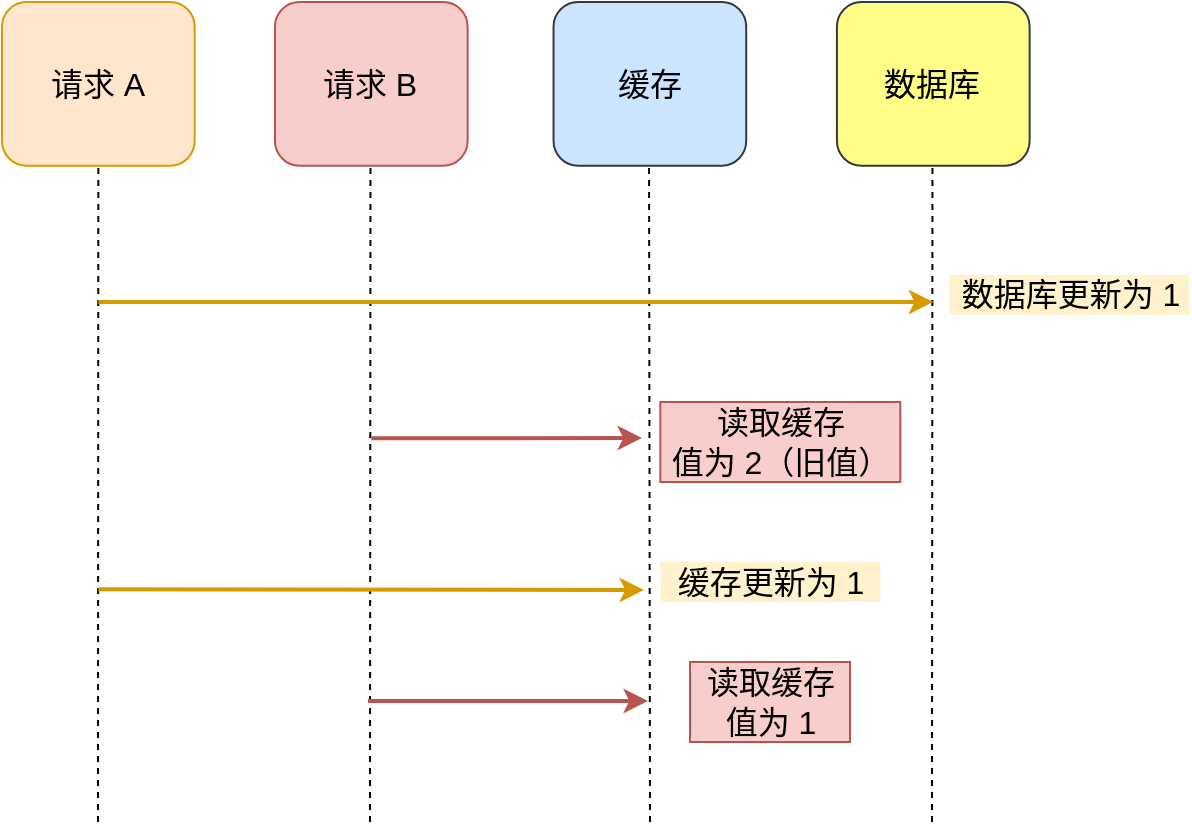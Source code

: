 <mxfile version="15.1.1" type="github">
  <diagram id="1cyGL1-SoetZ65E8BmGN" name="第 1 页">
    <mxGraphModel dx="946" dy="501" grid="1" gridSize="10" guides="1" tooltips="1" connect="1" arrows="1" fold="1" page="1" pageScale="1" pageWidth="827" pageHeight="1169" math="0" shadow="0">
      <root>
        <mxCell id="0" />
        <mxCell id="1" parent="0" />
        <mxCell id="WnBwhY86uZ5r6w-xDaLr-1" value="请求 A" style="rounded=1;whiteSpace=wrap;html=1;fontSize=16;fillColor=#ffe6cc;strokeColor=#d79b00;" vertex="1" parent="1">
          <mxGeometry x="70" y="150" width="96.338" height="81.818" as="geometry" />
        </mxCell>
        <mxCell id="WnBwhY86uZ5r6w-xDaLr-2" value="请求 B" style="rounded=1;whiteSpace=wrap;html=1;fontSize=16;fillColor=#f8cecc;strokeColor=#b85450;" vertex="1" parent="1">
          <mxGeometry x="206.479" y="150" width="96.338" height="81.818" as="geometry" />
        </mxCell>
        <mxCell id="WnBwhY86uZ5r6w-xDaLr-3" value="缓存" style="rounded=1;whiteSpace=wrap;html=1;fontSize=16;fillColor=#cce5ff;strokeColor=#36393d;" vertex="1" parent="1">
          <mxGeometry x="345.768" y="150" width="96.338" height="81.818" as="geometry" />
        </mxCell>
        <mxCell id="WnBwhY86uZ5r6w-xDaLr-4" value="数据库" style="rounded=1;whiteSpace=wrap;html=1;fontSize=16;fillColor=#ffff88;strokeColor=#36393d;" vertex="1" parent="1">
          <mxGeometry x="487.465" y="150" width="96.338" height="81.818" as="geometry" />
        </mxCell>
        <mxCell id="WnBwhY86uZ5r6w-xDaLr-5" value="" style="endArrow=none;html=1;fontSize=16;entryX=0.5;entryY=1;entryDx=0;entryDy=0;dashed=1;" edge="1" parent="1" target="WnBwhY86uZ5r6w-xDaLr-1">
          <mxGeometry x="70" y="150" width="50" height="50" as="geometry">
            <mxPoint x="118" y="560" as="sourcePoint" />
            <mxPoint x="150.282" y="272.727" as="targetPoint" />
          </mxGeometry>
        </mxCell>
        <mxCell id="WnBwhY86uZ5r6w-xDaLr-6" value="" style="endArrow=none;html=1;fontSize=16;entryX=0.5;entryY=1;entryDx=0;entryDy=0;dashed=1;" edge="1" parent="1">
          <mxGeometry x="70" y="150" width="50" height="50" as="geometry">
            <mxPoint x="254" y="560" as="sourcePoint" />
            <mxPoint x="254.246" y="231.818" as="targetPoint" />
          </mxGeometry>
        </mxCell>
        <mxCell id="WnBwhY86uZ5r6w-xDaLr-7" value="" style="endArrow=none;html=1;fontSize=16;entryX=0.5;entryY=1;entryDx=0;entryDy=0;dashed=1;" edge="1" parent="1">
          <mxGeometry x="70" y="150" width="50" height="50" as="geometry">
            <mxPoint x="394" y="560" as="sourcePoint" />
            <mxPoint x="393.535" y="231.818" as="targetPoint" />
          </mxGeometry>
        </mxCell>
        <mxCell id="WnBwhY86uZ5r6w-xDaLr-8" value="" style="endArrow=none;html=1;fontSize=16;entryX=0.5;entryY=1;entryDx=0;entryDy=0;dashed=1;" edge="1" parent="1">
          <mxGeometry x="70" y="150" width="50" height="50" as="geometry">
            <mxPoint x="535" y="560" as="sourcePoint" />
            <mxPoint x="535.232" y="231.818" as="targetPoint" />
          </mxGeometry>
        </mxCell>
        <mxCell id="WnBwhY86uZ5r6w-xDaLr-9" value="" style="endArrow=classic;html=1;fontSize=16;fillColor=#ffcd28;strokeColor=#d79b00;gradientColor=#ffa500;strokeWidth=2;" edge="1" parent="1">
          <mxGeometry x="70" y="150" width="50" height="50" as="geometry">
            <mxPoint x="118.169" y="300" as="sourcePoint" />
            <mxPoint x="535.634" y="300" as="targetPoint" />
          </mxGeometry>
        </mxCell>
        <mxCell id="WnBwhY86uZ5r6w-xDaLr-10" value="数据库更新为 1" style="text;html=1;align=center;verticalAlign=middle;resizable=0;points=[];autosize=1;fillColor=#fff2cc;fontSize=16;" vertex="1" parent="1">
          <mxGeometry x="543.662" y="286.364" width="120" height="20" as="geometry" />
        </mxCell>
        <mxCell id="WnBwhY86uZ5r6w-xDaLr-11" value="" style="endArrow=classic;html=1;fontSize=16;strokeWidth=2;gradientColor=#ea6b66;fillColor=#f8cecc;strokeColor=#b85450;" edge="1" parent="1">
          <mxGeometry x="70" y="150" width="50" height="50" as="geometry">
            <mxPoint x="254.648" y="368.182" as="sourcePoint" />
            <mxPoint x="390" y="368" as="targetPoint" />
          </mxGeometry>
        </mxCell>
        <mxCell id="WnBwhY86uZ5r6w-xDaLr-15" value="" style="endArrow=classic;html=1;fontSize=16;strokeWidth=2;gradientColor=#ffa500;fillColor=#ffcd28;strokeColor=#d79b00;" edge="1" parent="1">
          <mxGeometry x="70" y="89.09" width="50" height="50" as="geometry">
            <mxPoint x="118.169" y="443.635" as="sourcePoint" />
            <mxPoint x="391" y="444" as="targetPoint" />
          </mxGeometry>
        </mxCell>
        <mxCell id="WnBwhY86uZ5r6w-xDaLr-16" value="缓存更新为 1" style="text;html=1;align=center;verticalAlign=middle;resizable=0;points=[];autosize=1;fillColor=#fff2cc;fontSize=16;strokeWidth=2;" vertex="1" parent="1">
          <mxGeometry x="399.155" y="429.999" width="110" height="20" as="geometry" />
        </mxCell>
        <mxCell id="WnBwhY86uZ5r6w-xDaLr-17" value="" style="endArrow=classic;html=1;fontSize=16;strokeWidth=2;gradientColor=#ea6b66;fillColor=#f8cecc;strokeColor=#b85450;" edge="1" parent="1">
          <mxGeometry x="52.15" y="281.5" width="50" height="50" as="geometry">
            <mxPoint x="253" y="499.5" as="sourcePoint" />
            <mxPoint x="393" y="499.5" as="targetPoint" />
          </mxGeometry>
        </mxCell>
        <mxCell id="WnBwhY86uZ5r6w-xDaLr-18" value="读取缓存&lt;br&gt;值为 1" style="text;html=1;align=center;verticalAlign=middle;resizable=0;points=[];autosize=1;strokeColor=#b85450;fillColor=#f8cecc;fontSize=16;" vertex="1" parent="1">
          <mxGeometry x="414" y="480" width="80" height="40" as="geometry" />
        </mxCell>
        <mxCell id="WnBwhY86uZ5r6w-xDaLr-19" value="读取缓存&lt;br&gt;值为 2（旧值）" style="text;html=1;align=center;verticalAlign=middle;resizable=0;points=[];autosize=1;strokeColor=#b85450;fillColor=#f8cecc;fontSize=16;" vertex="1" parent="1">
          <mxGeometry x="399.15" y="350" width="120" height="40" as="geometry" />
        </mxCell>
      </root>
    </mxGraphModel>
  </diagram>
</mxfile>
